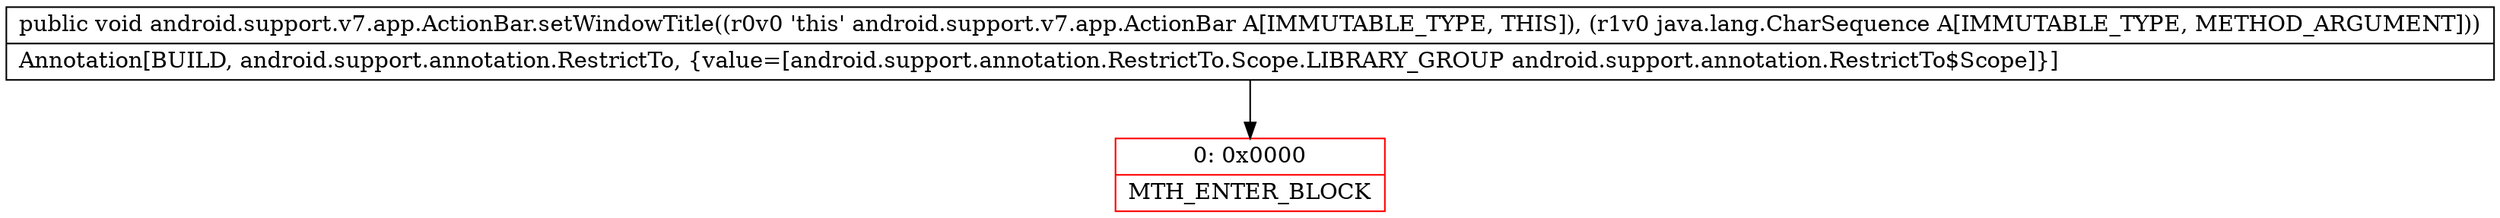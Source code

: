 digraph "CFG forandroid.support.v7.app.ActionBar.setWindowTitle(Ljava\/lang\/CharSequence;)V" {
subgraph cluster_Region_1742215116 {
label = "R(0)";
node [shape=record,color=blue];
}
Node_0 [shape=record,color=red,label="{0\:\ 0x0000|MTH_ENTER_BLOCK\l}"];
MethodNode[shape=record,label="{public void android.support.v7.app.ActionBar.setWindowTitle((r0v0 'this' android.support.v7.app.ActionBar A[IMMUTABLE_TYPE, THIS]), (r1v0 java.lang.CharSequence A[IMMUTABLE_TYPE, METHOD_ARGUMENT]))  | Annotation[BUILD, android.support.annotation.RestrictTo, \{value=[android.support.annotation.RestrictTo.Scope.LIBRARY_GROUP android.support.annotation.RestrictTo$Scope]\}]\l}"];
MethodNode -> Node_0;
}


